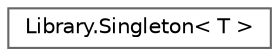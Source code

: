 digraph "Graphical Class Hierarchy"
{
 // INTERACTIVE_SVG=YES
 // LATEX_PDF_SIZE
  bgcolor="transparent";
  edge [fontname=Helvetica,fontsize=10,labelfontname=Helvetica,labelfontsize=10];
  node [fontname=Helvetica,fontsize=10,shape=box,height=0.2,width=0.4];
  rankdir="LR";
  Node0 [id="Node000000",label="Library.Singleton\< T \>",height=0.2,width=0.4,color="grey40", fillcolor="white", style="filled",URL="$classLibrary_1_1Singleton.html",tooltip=" "];
}
